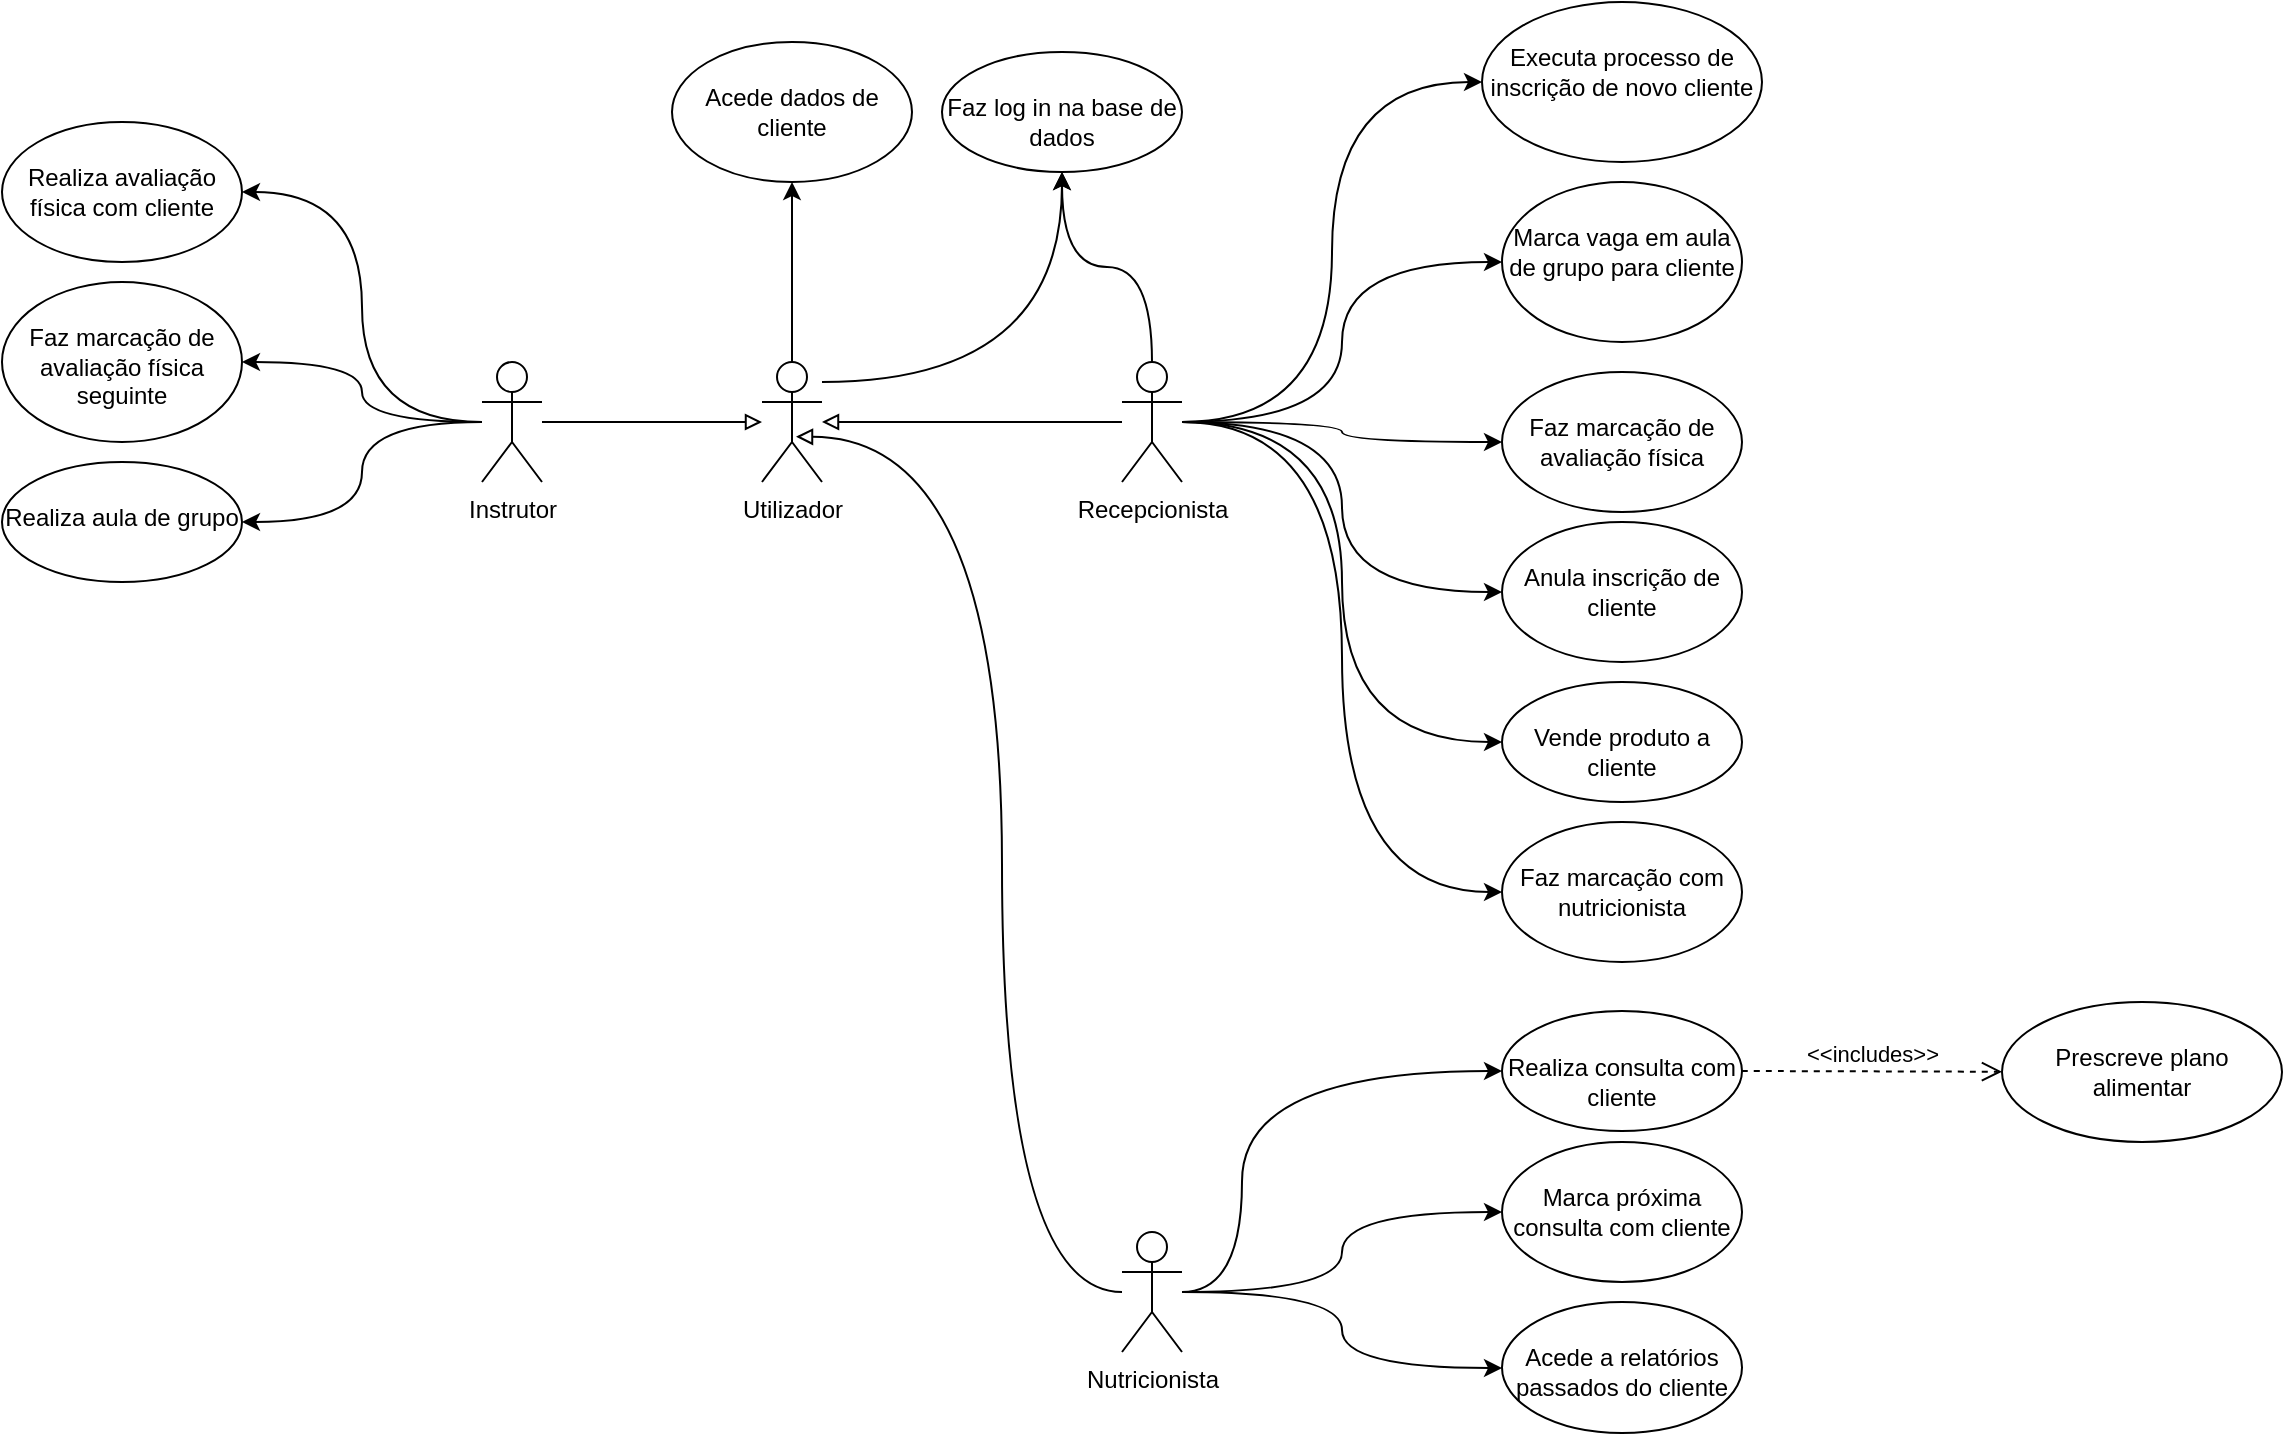 <mxfile version="15.7.3" type="device"><diagram id="GLSAba3rFdFwuXDLoL6t" name="Page-1"><mxGraphModel dx="1865" dy="547" grid="1" gridSize="10" guides="1" tooltips="1" connect="1" arrows="1" fold="1" page="1" pageScale="1" pageWidth="827" pageHeight="1169" math="0" shadow="0"><root><mxCell id="0"/><mxCell id="1" parent="0"/><mxCell id="YzdX28MRbz26WaMESZDl-6" value="" style="edgeStyle=orthogonalEdgeStyle;rounded=0;orthogonalLoop=1;jettySize=auto;html=1;entryX=0;entryY=0.5;entryDx=0;entryDy=0;curved=1;" parent="1" source="YzdX28MRbz26WaMESZDl-2" target="YzdX28MRbz26WaMESZDl-5" edge="1"><mxGeometry relative="1" as="geometry"><mxPoint x="65" y="190" as="sourcePoint"/></mxGeometry></mxCell><mxCell id="Shw8Y9y6m3jc3XeLDjQu-2" value="" style="edgeStyle=orthogonalEdgeStyle;rounded=0;orthogonalLoop=1;jettySize=auto;html=1;entryX=0;entryY=0.5;entryDx=0;entryDy=0;strokeColor=default;curved=1;" parent="1" source="YzdX28MRbz26WaMESZDl-2" target="Shw8Y9y6m3jc3XeLDjQu-1" edge="1"><mxGeometry relative="1" as="geometry"/></mxCell><mxCell id="Shw8Y9y6m3jc3XeLDjQu-4" value="" style="edgeStyle=orthogonalEdgeStyle;rounded=0;orthogonalLoop=1;jettySize=auto;html=1;curved=1;entryX=0;entryY=0.5;entryDx=0;entryDy=0;" parent="1" source="YzdX28MRbz26WaMESZDl-2" target="Shw8Y9y6m3jc3XeLDjQu-3" edge="1"><mxGeometry relative="1" as="geometry"/></mxCell><mxCell id="Shw8Y9y6m3jc3XeLDjQu-24" value="" style="edgeStyle=orthogonalEdgeStyle;rounded=0;orthogonalLoop=1;jettySize=auto;html=1;strokeColor=default;curved=1;entryX=0;entryY=0.5;entryDx=0;entryDy=0;" parent="1" source="YzdX28MRbz26WaMESZDl-2" target="Shw8Y9y6m3jc3XeLDjQu-23" edge="1"><mxGeometry relative="1" as="geometry"/></mxCell><mxCell id="Shw8Y9y6m3jc3XeLDjQu-30" value="" style="edgeStyle=orthogonalEdgeStyle;rounded=0;orthogonalLoop=1;jettySize=auto;html=1;strokeColor=default;curved=1;entryX=0;entryY=0.5;entryDx=0;entryDy=0;" parent="1" source="YzdX28MRbz26WaMESZDl-2" target="Shw8Y9y6m3jc3XeLDjQu-29" edge="1"><mxGeometry relative="1" as="geometry"/></mxCell><mxCell id="Shw8Y9y6m3jc3XeLDjQu-32" value="" style="edgeStyle=orthogonalEdgeStyle;rounded=0;orthogonalLoop=1;jettySize=auto;html=1;strokeColor=default;curved=1;entryX=0;entryY=0.5;entryDx=0;entryDy=0;" parent="1" source="YzdX28MRbz26WaMESZDl-2" target="Shw8Y9y6m3jc3XeLDjQu-31" edge="1"><mxGeometry relative="1" as="geometry"/></mxCell><mxCell id="Shw8Y9y6m3jc3XeLDjQu-37" style="rounded=0;orthogonalLoop=1;jettySize=auto;html=1;strokeColor=default;endArrow=block;endFill=0;elbow=vertical;" parent="1" source="YzdX28MRbz26WaMESZDl-2" target="Shw8Y9y6m3jc3XeLDjQu-33" edge="1"><mxGeometry relative="1" as="geometry"/></mxCell><mxCell id="tgwdjSo6n61cg4EsL4zk-1" value="" style="edgeStyle=orthogonalEdgeStyle;curved=1;rounded=0;orthogonalLoop=1;jettySize=auto;html=1;" edge="1" parent="1" source="YzdX28MRbz26WaMESZDl-2" target="Shw8Y9y6m3jc3XeLDjQu-51"><mxGeometry relative="1" as="geometry"/></mxCell><mxCell id="YzdX28MRbz26WaMESZDl-2" value="Recepcionista" style="shape=umlActor;verticalLabelPosition=bottom;verticalAlign=top;html=1;" parent="1" vertex="1"><mxGeometry x="50" y="180" width="30" height="60" as="geometry"/></mxCell><mxCell id="YzdX28MRbz26WaMESZDl-5" value="&lt;br&gt;Executa processo de inscrição de novo cliente" style="ellipse;whiteSpace=wrap;html=1;verticalAlign=top;" parent="1" vertex="1"><mxGeometry x="230" width="140" height="80" as="geometry"/></mxCell><mxCell id="Shw8Y9y6m3jc3XeLDjQu-1" value="&lt;br&gt;Faz marcação de avaliação física" style="ellipse;whiteSpace=wrap;html=1;verticalAlign=top;" parent="1" vertex="1"><mxGeometry x="240" y="185" width="120" height="70" as="geometry"/></mxCell><mxCell id="Shw8Y9y6m3jc3XeLDjQu-3" value="&lt;br&gt;Faz marcação com nutricionista" style="ellipse;whiteSpace=wrap;html=1;verticalAlign=top;" parent="1" vertex="1"><mxGeometry x="240" y="410" width="120" height="70" as="geometry"/></mxCell><mxCell id="Shw8Y9y6m3jc3XeLDjQu-7" value="" style="edgeStyle=orthogonalEdgeStyle;rounded=0;orthogonalLoop=1;jettySize=auto;html=1;curved=1;entryX=1;entryY=0.5;entryDx=0;entryDy=0;" parent="1" source="Shw8Y9y6m3jc3XeLDjQu-5" target="Shw8Y9y6m3jc3XeLDjQu-6" edge="1"><mxGeometry relative="1" as="geometry"/></mxCell><mxCell id="Shw8Y9y6m3jc3XeLDjQu-9" value="" style="edgeStyle=orthogonalEdgeStyle;rounded=0;orthogonalLoop=1;jettySize=auto;html=1;entryX=1;entryY=0.5;entryDx=0;entryDy=0;curved=1;" parent="1" source="Shw8Y9y6m3jc3XeLDjQu-5" target="Shw8Y9y6m3jc3XeLDjQu-8" edge="1"><mxGeometry relative="1" as="geometry"/></mxCell><mxCell id="Shw8Y9y6m3jc3XeLDjQu-28" value="" style="edgeStyle=orthogonalEdgeStyle;rounded=0;orthogonalLoop=1;jettySize=auto;html=1;strokeColor=default;curved=1;" parent="1" source="Shw8Y9y6m3jc3XeLDjQu-5" target="Shw8Y9y6m3jc3XeLDjQu-27" edge="1"><mxGeometry relative="1" as="geometry"/></mxCell><mxCell id="Shw8Y9y6m3jc3XeLDjQu-48" style="edgeStyle=none;rounded=0;orthogonalLoop=1;jettySize=auto;html=1;endArrow=block;endFill=0;strokeColor=default;elbow=vertical;" parent="1" source="Shw8Y9y6m3jc3XeLDjQu-5" target="Shw8Y9y6m3jc3XeLDjQu-33" edge="1"><mxGeometry relative="1" as="geometry"/></mxCell><mxCell id="Shw8Y9y6m3jc3XeLDjQu-5" value="Instrutor" style="shape=umlActor;verticalLabelPosition=bottom;verticalAlign=top;html=1;" parent="1" vertex="1"><mxGeometry x="-270" y="180" width="30" height="60" as="geometry"/></mxCell><mxCell id="Shw8Y9y6m3jc3XeLDjQu-6" value="&lt;br&gt;Realiza avaliação física com cliente" style="ellipse;whiteSpace=wrap;html=1;verticalAlign=top;" parent="1" vertex="1"><mxGeometry x="-510" y="60" width="120" height="70" as="geometry"/></mxCell><mxCell id="Shw8Y9y6m3jc3XeLDjQu-8" value="&lt;br&gt;Faz marcação de avaliação física seguinte" style="ellipse;whiteSpace=wrap;html=1;verticalAlign=top;" parent="1" vertex="1"><mxGeometry x="-510" y="140" width="120" height="80" as="geometry"/></mxCell><mxCell id="Shw8Y9y6m3jc3XeLDjQu-12" value="" style="edgeStyle=orthogonalEdgeStyle;rounded=0;orthogonalLoop=1;jettySize=auto;html=1;curved=1;" parent="1" source="Shw8Y9y6m3jc3XeLDjQu-10" target="Shw8Y9y6m3jc3XeLDjQu-11" edge="1"><mxGeometry relative="1" as="geometry"><Array as="points"><mxPoint x="110" y="645.5"/><mxPoint x="110" y="534.5"/></Array></mxGeometry></mxCell><mxCell id="Shw8Y9y6m3jc3XeLDjQu-22" value="" style="edgeStyle=orthogonalEdgeStyle;rounded=0;orthogonalLoop=1;jettySize=auto;html=1;strokeColor=default;entryX=0;entryY=0.5;entryDx=0;entryDy=0;curved=1;" parent="1" source="Shw8Y9y6m3jc3XeLDjQu-10" target="Shw8Y9y6m3jc3XeLDjQu-21" edge="1"><mxGeometry relative="1" as="geometry"><Array as="points"><mxPoint x="160" y="645.5"/><mxPoint x="160" y="605.5"/></Array></mxGeometry></mxCell><mxCell id="Shw8Y9y6m3jc3XeLDjQu-44" value="" style="edgeStyle=orthogonalEdgeStyle;curved=1;rounded=0;orthogonalLoop=1;jettySize=auto;html=1;endArrow=classic;endFill=1;strokeColor=default;" parent="1" source="Shw8Y9y6m3jc3XeLDjQu-10" target="Shw8Y9y6m3jc3XeLDjQu-43" edge="1"><mxGeometry relative="1" as="geometry"><Array as="points"><mxPoint x="160" y="645"/><mxPoint x="160" y="683"/></Array></mxGeometry></mxCell><mxCell id="Shw8Y9y6m3jc3XeLDjQu-49" style="edgeStyle=orthogonalEdgeStyle;rounded=0;orthogonalLoop=1;jettySize=auto;html=1;entryX=0.567;entryY=0.623;entryDx=0;entryDy=0;entryPerimeter=0;endArrow=block;endFill=0;strokeColor=default;elbow=vertical;curved=1;" parent="1" source="Shw8Y9y6m3jc3XeLDjQu-10" target="Shw8Y9y6m3jc3XeLDjQu-33" edge="1"><mxGeometry relative="1" as="geometry"><Array as="points"><mxPoint x="-10" y="645"/><mxPoint x="-10" y="217"/></Array></mxGeometry></mxCell><mxCell id="Shw8Y9y6m3jc3XeLDjQu-10" value="Nutricionista" style="shape=umlActor;verticalLabelPosition=bottom;verticalAlign=top;html=1;" parent="1" vertex="1"><mxGeometry x="50" y="615" width="30" height="60" as="geometry"/></mxCell><mxCell id="Shw8Y9y6m3jc3XeLDjQu-11" value="&lt;br&gt;Realiza consulta com cliente" style="ellipse;whiteSpace=wrap;html=1;verticalAlign=top;" parent="1" vertex="1"><mxGeometry x="240" y="504.5" width="120" height="60" as="geometry"/></mxCell><mxCell id="Shw8Y9y6m3jc3XeLDjQu-21" value="&lt;br&gt;Marca próxima consulta com cliente" style="ellipse;whiteSpace=wrap;html=1;verticalAlign=top;" parent="1" vertex="1"><mxGeometry x="240" y="570" width="120" height="70" as="geometry"/></mxCell><mxCell id="Shw8Y9y6m3jc3XeLDjQu-23" value="&lt;br&gt;Marca vaga em aula de grupo para cliente" style="ellipse;whiteSpace=wrap;html=1;verticalAlign=top;" parent="1" vertex="1"><mxGeometry x="240" y="90" width="120" height="80" as="geometry"/></mxCell><mxCell id="Shw8Y9y6m3jc3XeLDjQu-27" value="&lt;br&gt;Realiza aula de grupo" style="ellipse;whiteSpace=wrap;html=1;verticalAlign=top;" parent="1" vertex="1"><mxGeometry x="-510" y="230" width="120" height="60" as="geometry"/></mxCell><mxCell id="Shw8Y9y6m3jc3XeLDjQu-29" value="&lt;br&gt;Anula inscrição de cliente" style="ellipse;whiteSpace=wrap;html=1;verticalAlign=top;" parent="1" vertex="1"><mxGeometry x="240" y="260" width="120" height="70" as="geometry"/></mxCell><mxCell id="Shw8Y9y6m3jc3XeLDjQu-31" value="&lt;br&gt;Vende produto a cliente" style="ellipse;whiteSpace=wrap;html=1;verticalAlign=top;" parent="1" vertex="1"><mxGeometry x="240" y="340" width="120" height="60" as="geometry"/></mxCell><mxCell id="Shw8Y9y6m3jc3XeLDjQu-36" value="" style="edgeStyle=orthogonalEdgeStyle;curved=1;rounded=0;orthogonalLoop=1;jettySize=auto;html=1;strokeColor=default;" parent="1" source="Shw8Y9y6m3jc3XeLDjQu-33" target="Shw8Y9y6m3jc3XeLDjQu-34" edge="1"><mxGeometry relative="1" as="geometry"><mxPoint x="705" y="585" as="targetPoint"/></mxGeometry></mxCell><mxCell id="Shw8Y9y6m3jc3XeLDjQu-52" value="" style="edgeStyle=orthogonalEdgeStyle;curved=1;rounded=0;orthogonalLoop=1;jettySize=auto;html=1;endArrow=classic;endFill=1;strokeColor=default;elbow=vertical;" parent="1" source="Shw8Y9y6m3jc3XeLDjQu-33" target="Shw8Y9y6m3jc3XeLDjQu-51" edge="1"><mxGeometry relative="1" as="geometry"><Array as="points"><mxPoint x="20" y="190"/></Array></mxGeometry></mxCell><mxCell id="Shw8Y9y6m3jc3XeLDjQu-33" value="Utilizador" style="shape=umlActor;verticalLabelPosition=bottom;verticalAlign=top;html=1;" parent="1" vertex="1"><mxGeometry x="-130" y="180" width="30" height="60" as="geometry"/></mxCell><mxCell id="Shw8Y9y6m3jc3XeLDjQu-34" value="&lt;br&gt;Acede dados de cliente" style="ellipse;whiteSpace=wrap;html=1;verticalAlign=top;" parent="1" vertex="1"><mxGeometry x="-175" y="20" width="120" height="70" as="geometry"/></mxCell><mxCell id="Shw8Y9y6m3jc3XeLDjQu-41" value="&amp;lt;&amp;lt;includes&amp;gt;&amp;gt;" style="html=1;verticalAlign=bottom;endArrow=open;dashed=1;endSize=8;rounded=0;strokeColor=default;curved=1;" parent="1" source="Shw8Y9y6m3jc3XeLDjQu-11" target="Shw8Y9y6m3jc3XeLDjQu-42" edge="1"><mxGeometry relative="1" as="geometry"><mxPoint x="360" y="534" as="sourcePoint"/><mxPoint x="460" y="534.5" as="targetPoint"/></mxGeometry></mxCell><mxCell id="Shw8Y9y6m3jc3XeLDjQu-42" value="Prescreve plano alimentar" style="ellipse;whiteSpace=wrap;html=1;" parent="1" vertex="1"><mxGeometry x="490" y="500" width="140" height="70" as="geometry"/></mxCell><mxCell id="Shw8Y9y6m3jc3XeLDjQu-43" value="&lt;br&gt;Acede a relatórios passados do cliente" style="ellipse;whiteSpace=wrap;html=1;verticalAlign=top;" parent="1" vertex="1"><mxGeometry x="240" y="650" width="120" height="65.5" as="geometry"/></mxCell><mxCell id="Shw8Y9y6m3jc3XeLDjQu-51" value="&lt;br&gt;Faz log in na base de dados" style="ellipse;whiteSpace=wrap;html=1;verticalAlign=top;" parent="1" vertex="1"><mxGeometry x="-40" y="25" width="120" height="60" as="geometry"/></mxCell></root></mxGraphModel></diagram></mxfile>